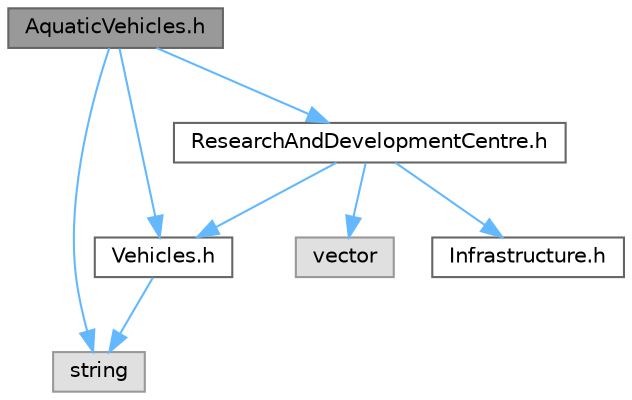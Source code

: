 digraph "AquaticVehicles.h"
{
 // LATEX_PDF_SIZE
  bgcolor="transparent";
  edge [fontname=Helvetica,fontsize=10,labelfontname=Helvetica,labelfontsize=10];
  node [fontname=Helvetica,fontsize=10,shape=box,height=0.2,width=0.4];
  Node1 [label="AquaticVehicles.h",height=0.2,width=0.4,color="gray40", fillcolor="grey60", style="filled", fontcolor="black",tooltip=" "];
  Node1 -> Node2 [color="steelblue1",style="solid"];
  Node2 [label="string",height=0.2,width=0.4,color="grey60", fillcolor="#E0E0E0", style="filled",tooltip=" "];
  Node1 -> Node3 [color="steelblue1",style="solid"];
  Node3 [label="Vehicles.h",height=0.2,width=0.4,color="grey40", fillcolor="white", style="filled",URL="$_vehicles_8h.html",tooltip=" "];
  Node3 -> Node2 [color="steelblue1",style="solid"];
  Node1 -> Node4 [color="steelblue1",style="solid"];
  Node4 [label="ResearchAndDevelopmentCentre.h",height=0.2,width=0.4,color="grey40", fillcolor="white", style="filled",URL="$_research_and_development_centre_8h.html",tooltip=" "];
  Node4 -> Node5 [color="steelblue1",style="solid"];
  Node5 [label="vector",height=0.2,width=0.4,color="grey60", fillcolor="#E0E0E0", style="filled",tooltip=" "];
  Node4 -> Node6 [color="steelblue1",style="solid"];
  Node6 [label="Infrastructure.h",height=0.2,width=0.4,color="grey40", fillcolor="white", style="filled",URL="$_infrastructure_8h.html",tooltip=" "];
  Node4 -> Node3 [color="steelblue1",style="solid"];
}
